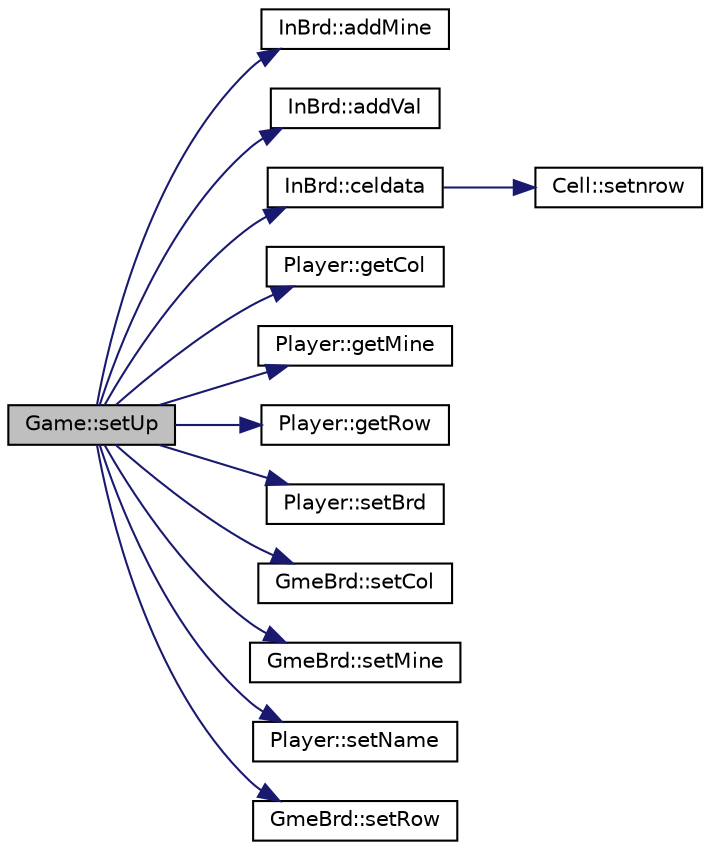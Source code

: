 digraph "Game::setUp"
{
 // INTERACTIVE_SVG=YES
 // LATEX_PDF_SIZE
  edge [fontname="Helvetica",fontsize="10",labelfontname="Helvetica",labelfontsize="10"];
  node [fontname="Helvetica",fontsize="10",shape=record];
  rankdir="LR";
  Node1 [label="Game::setUp",height=0.2,width=0.4,color="black", fillcolor="grey75", style="filled", fontcolor="black",tooltip=" "];
  Node1 -> Node2 [color="midnightblue",fontsize="10",style="solid"];
  Node2 [label="InBrd::addMine",height=0.2,width=0.4,color="black", fillcolor="white", style="filled",URL="$de/db8/class_in_brd.html#acb13a93095bb62ca7e10bdc62ef9cdad",tooltip=" "];
  Node1 -> Node3 [color="midnightblue",fontsize="10",style="solid"];
  Node3 [label="InBrd::addVal",height=0.2,width=0.4,color="black", fillcolor="white", style="filled",URL="$de/db8/class_in_brd.html#ad8a4edd62f029ff83cf1f962928b6e68",tooltip=" "];
  Node1 -> Node4 [color="midnightblue",fontsize="10",style="solid"];
  Node4 [label="InBrd::celdata",height=0.2,width=0.4,color="black", fillcolor="white", style="filled",URL="$de/db8/class_in_brd.html#a92a51ca05ea3fc01b976628951c2086c",tooltip=" "];
  Node4 -> Node5 [color="midnightblue",fontsize="10",style="solid"];
  Node5 [label="Cell::setnrow",height=0.2,width=0.4,color="black", fillcolor="white", style="filled",URL="$dd/d11/class_cell.html#ae8de6c402ee3ca437b73a2839f0a34ba",tooltip=" "];
  Node1 -> Node6 [color="midnightblue",fontsize="10",style="solid"];
  Node6 [label="Player::getCol",height=0.2,width=0.4,color="black", fillcolor="white", style="filled",URL="$d8/d53/class_player.html#a21dd4f636a667fe882abc76600dc0d9c",tooltip=" "];
  Node1 -> Node7 [color="midnightblue",fontsize="10",style="solid"];
  Node7 [label="Player::getMine",height=0.2,width=0.4,color="black", fillcolor="white", style="filled",URL="$d8/d53/class_player.html#a42ea717cab17fa83a43d647685eb81a6",tooltip=" "];
  Node1 -> Node8 [color="midnightblue",fontsize="10",style="solid"];
  Node8 [label="Player::getRow",height=0.2,width=0.4,color="black", fillcolor="white", style="filled",URL="$d8/d53/class_player.html#a76135d6989330f1d71485f7569f4f520",tooltip=" "];
  Node1 -> Node9 [color="midnightblue",fontsize="10",style="solid"];
  Node9 [label="Player::setBrd",height=0.2,width=0.4,color="black", fillcolor="white", style="filled",URL="$d8/d53/class_player.html#a740b82f6723c1b4e985444caa4ab95e1",tooltip=" "];
  Node1 -> Node10 [color="midnightblue",fontsize="10",style="solid"];
  Node10 [label="GmeBrd::setCol",height=0.2,width=0.4,color="black", fillcolor="white", style="filled",URL="$d7/d12/class_gme_brd.html#ac9b58f005fbf43fef04596ebace1082e",tooltip=" "];
  Node1 -> Node11 [color="midnightblue",fontsize="10",style="solid"];
  Node11 [label="GmeBrd::setMine",height=0.2,width=0.4,color="black", fillcolor="white", style="filled",URL="$d7/d12/class_gme_brd.html#a08d5eda4c06a310c868668994c5d47b2",tooltip=" "];
  Node1 -> Node12 [color="midnightblue",fontsize="10",style="solid"];
  Node12 [label="Player::setName",height=0.2,width=0.4,color="black", fillcolor="white", style="filled",URL="$d8/d53/class_player.html#a37fc1f766b05e107305976aa9e8d0fc4",tooltip=" "];
  Node1 -> Node13 [color="midnightblue",fontsize="10",style="solid"];
  Node13 [label="GmeBrd::setRow",height=0.2,width=0.4,color="black", fillcolor="white", style="filled",URL="$d7/d12/class_gme_brd.html#a279ed4807b7864824f79a6e7dce87d6f",tooltip=" "];
}

